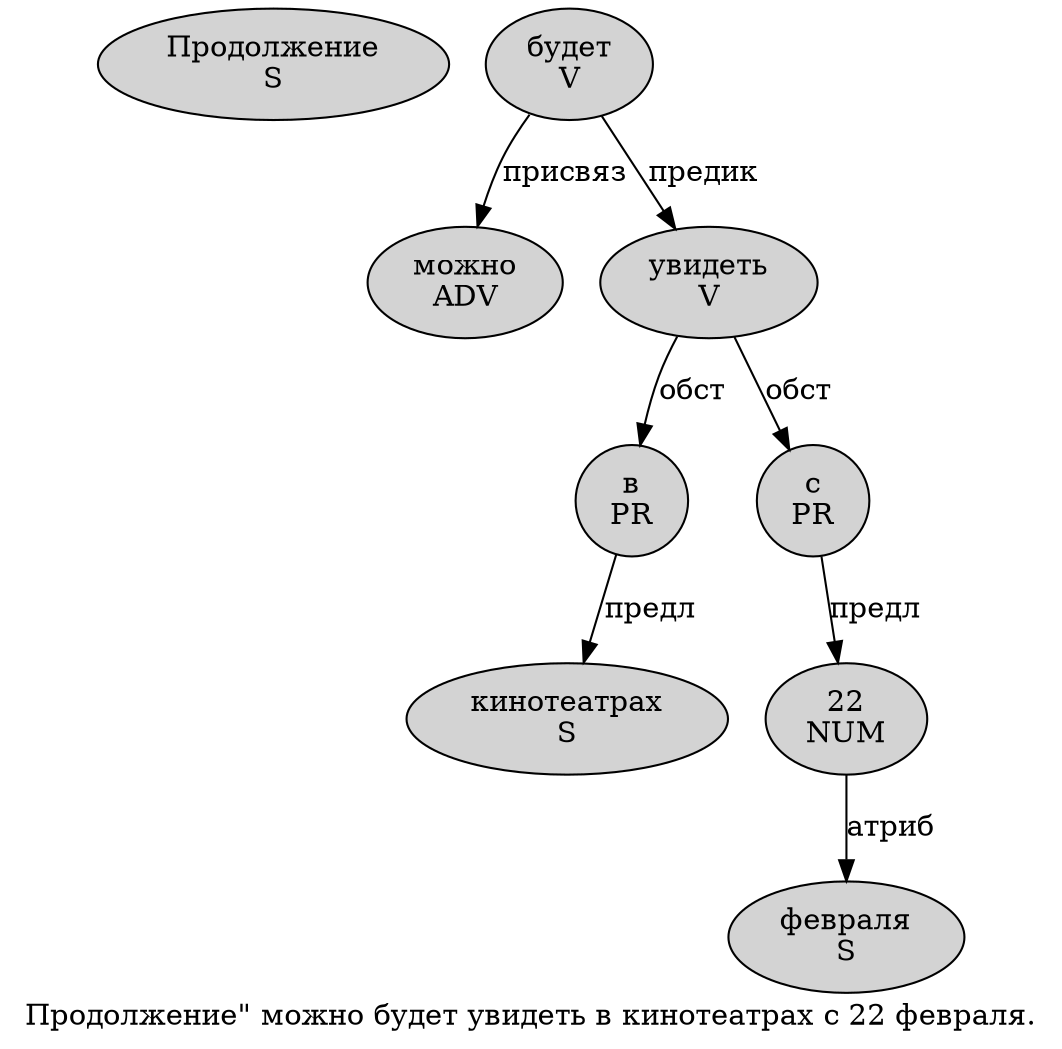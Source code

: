 digraph SENTENCE_1210 {
	graph [label="Продолжение\" можно будет увидеть в кинотеатрах с 22 февраля."]
	node [style=filled]
		0 [label="Продолжение
S" color="" fillcolor=lightgray penwidth=1 shape=ellipse]
		2 [label="можно
ADV" color="" fillcolor=lightgray penwidth=1 shape=ellipse]
		3 [label="будет
V" color="" fillcolor=lightgray penwidth=1 shape=ellipse]
		4 [label="увидеть
V" color="" fillcolor=lightgray penwidth=1 shape=ellipse]
		5 [label="в
PR" color="" fillcolor=lightgray penwidth=1 shape=ellipse]
		6 [label="кинотеатрах
S" color="" fillcolor=lightgray penwidth=1 shape=ellipse]
		7 [label="с
PR" color="" fillcolor=lightgray penwidth=1 shape=ellipse]
		8 [label="22
NUM" color="" fillcolor=lightgray penwidth=1 shape=ellipse]
		9 [label="февраля
S" color="" fillcolor=lightgray penwidth=1 shape=ellipse]
			8 -> 9 [label="атриб"]
			4 -> 5 [label="обст"]
			4 -> 7 [label="обст"]
			3 -> 2 [label="присвяз"]
			3 -> 4 [label="предик"]
			5 -> 6 [label="предл"]
			7 -> 8 [label="предл"]
}